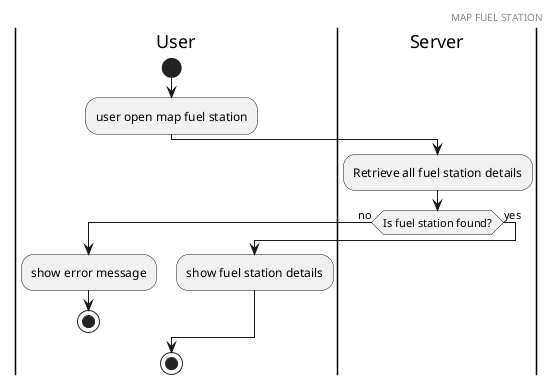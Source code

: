 @startuml MAP ALL FUEL STATION

header MAP FUEL STATION

|User|
start
:user open map fuel station;
|Server|
:Retrieve all fuel station details;
if (Is fuel station found?) then (no)
  |User|
  :show error message;
  stop
else (yes)
  |User|
  :show fuel station details;
endif
stop

@enduml